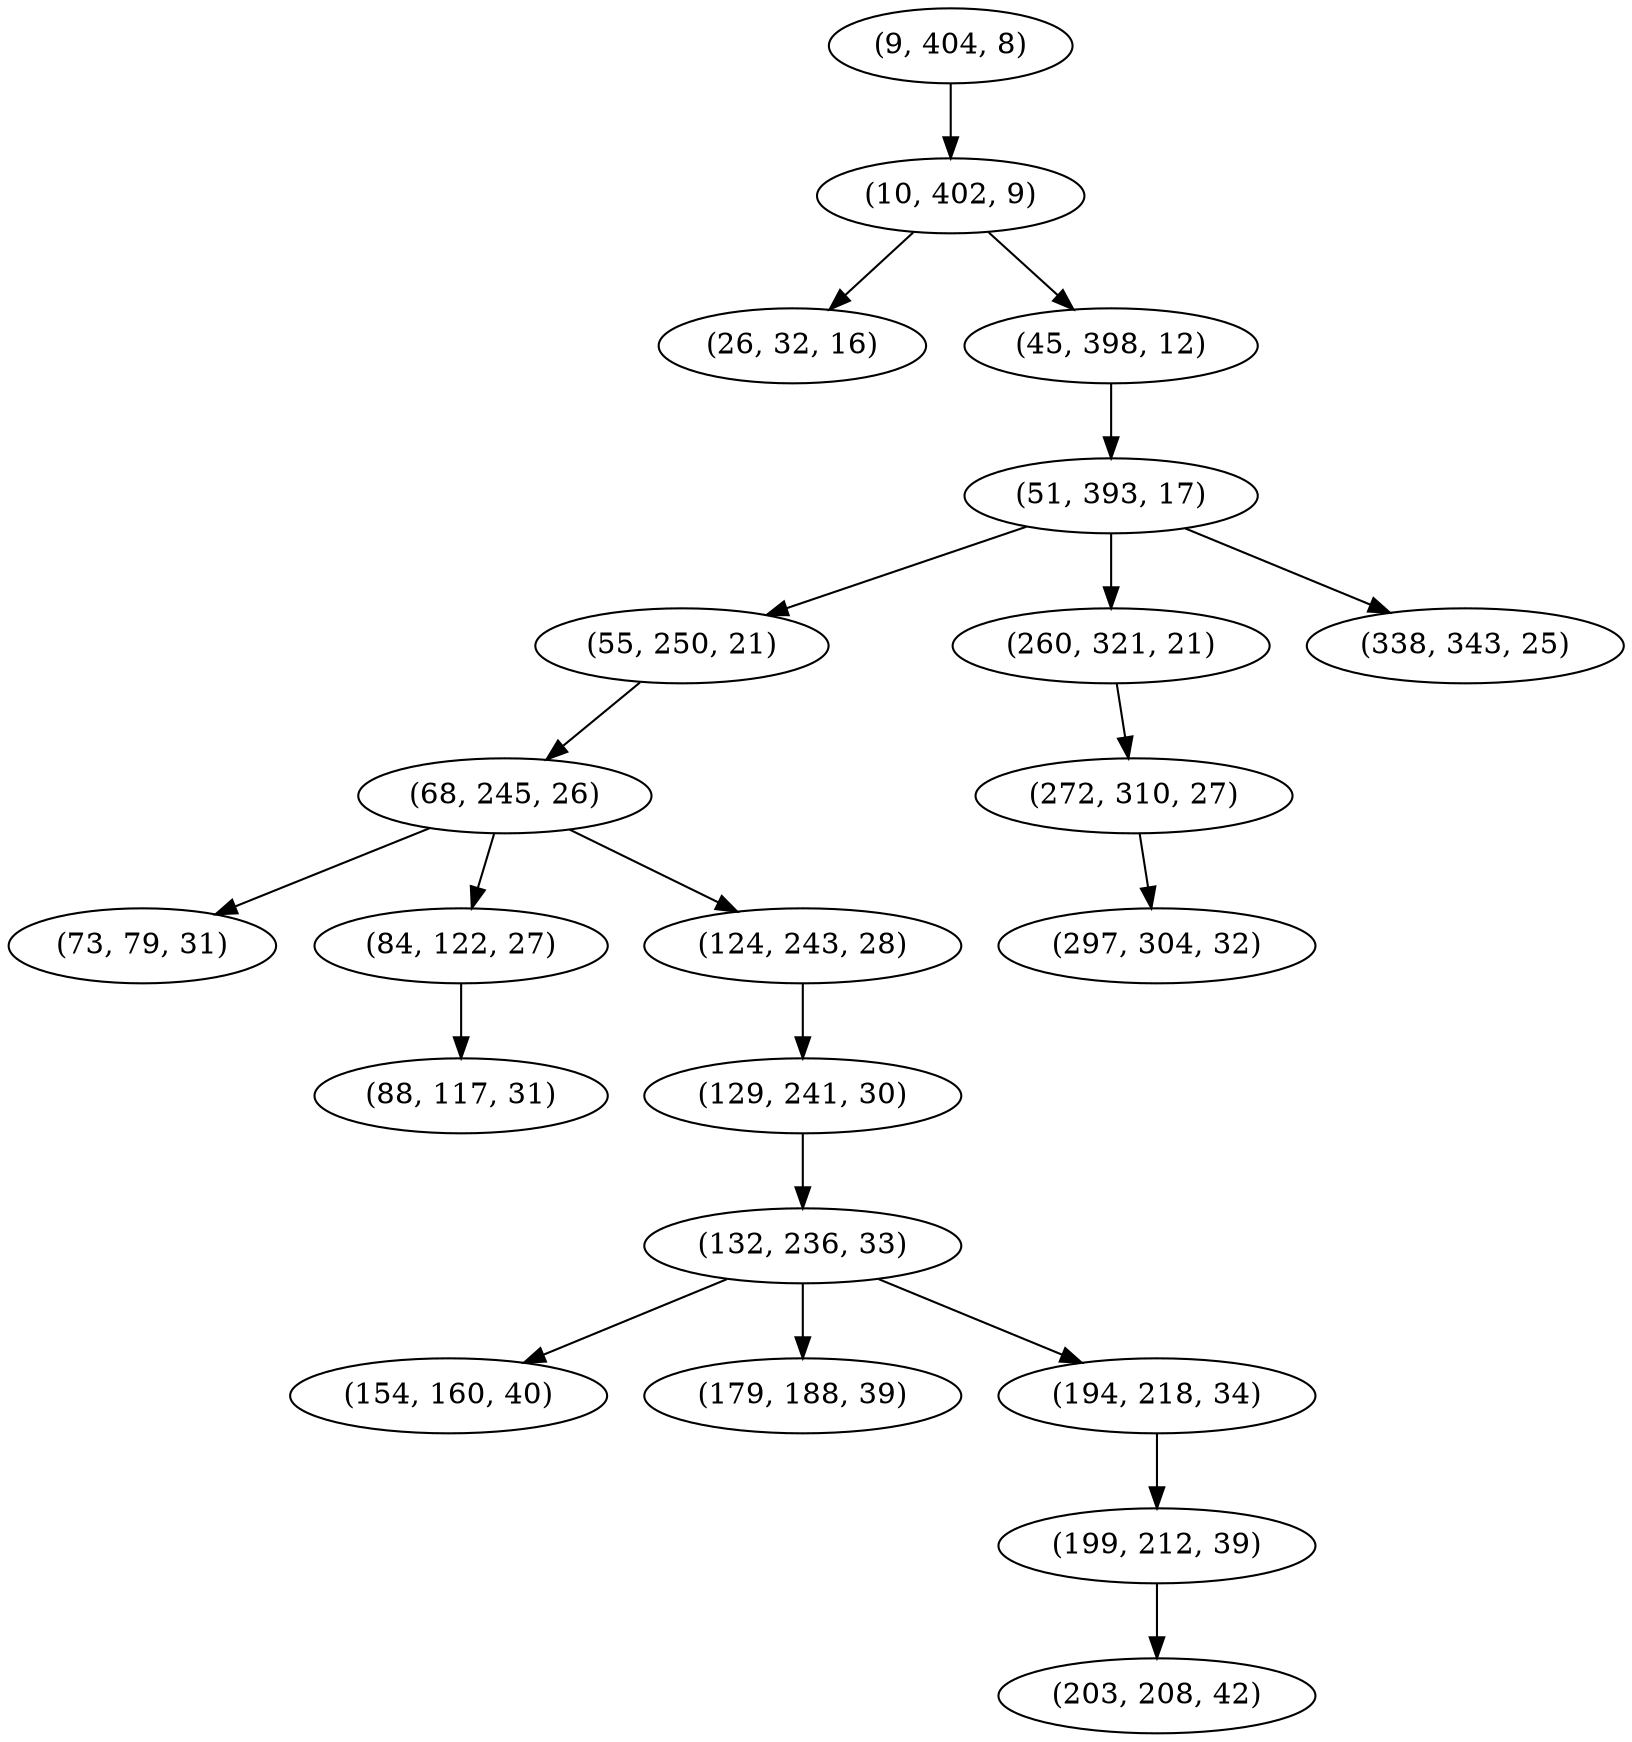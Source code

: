 digraph tree {
    "(9, 404, 8)";
    "(10, 402, 9)";
    "(26, 32, 16)";
    "(45, 398, 12)";
    "(51, 393, 17)";
    "(55, 250, 21)";
    "(68, 245, 26)";
    "(73, 79, 31)";
    "(84, 122, 27)";
    "(88, 117, 31)";
    "(124, 243, 28)";
    "(129, 241, 30)";
    "(132, 236, 33)";
    "(154, 160, 40)";
    "(179, 188, 39)";
    "(194, 218, 34)";
    "(199, 212, 39)";
    "(203, 208, 42)";
    "(260, 321, 21)";
    "(272, 310, 27)";
    "(297, 304, 32)";
    "(338, 343, 25)";
    "(9, 404, 8)" -> "(10, 402, 9)";
    "(10, 402, 9)" -> "(26, 32, 16)";
    "(10, 402, 9)" -> "(45, 398, 12)";
    "(45, 398, 12)" -> "(51, 393, 17)";
    "(51, 393, 17)" -> "(55, 250, 21)";
    "(51, 393, 17)" -> "(260, 321, 21)";
    "(51, 393, 17)" -> "(338, 343, 25)";
    "(55, 250, 21)" -> "(68, 245, 26)";
    "(68, 245, 26)" -> "(73, 79, 31)";
    "(68, 245, 26)" -> "(84, 122, 27)";
    "(68, 245, 26)" -> "(124, 243, 28)";
    "(84, 122, 27)" -> "(88, 117, 31)";
    "(124, 243, 28)" -> "(129, 241, 30)";
    "(129, 241, 30)" -> "(132, 236, 33)";
    "(132, 236, 33)" -> "(154, 160, 40)";
    "(132, 236, 33)" -> "(179, 188, 39)";
    "(132, 236, 33)" -> "(194, 218, 34)";
    "(194, 218, 34)" -> "(199, 212, 39)";
    "(199, 212, 39)" -> "(203, 208, 42)";
    "(260, 321, 21)" -> "(272, 310, 27)";
    "(272, 310, 27)" -> "(297, 304, 32)";
}
